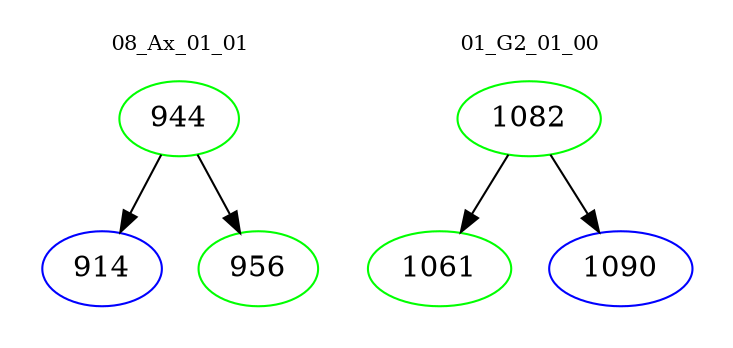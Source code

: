 digraph{
subgraph cluster_0 {
color = white
label = "08_Ax_01_01";
fontsize=10;
T0_944 [label="944", color="green"]
T0_944 -> T0_914 [color="black"]
T0_914 [label="914", color="blue"]
T0_944 -> T0_956 [color="black"]
T0_956 [label="956", color="green"]
}
subgraph cluster_1 {
color = white
label = "01_G2_01_00";
fontsize=10;
T1_1082 [label="1082", color="green"]
T1_1082 -> T1_1061 [color="black"]
T1_1061 [label="1061", color="green"]
T1_1082 -> T1_1090 [color="black"]
T1_1090 [label="1090", color="blue"]
}
}
